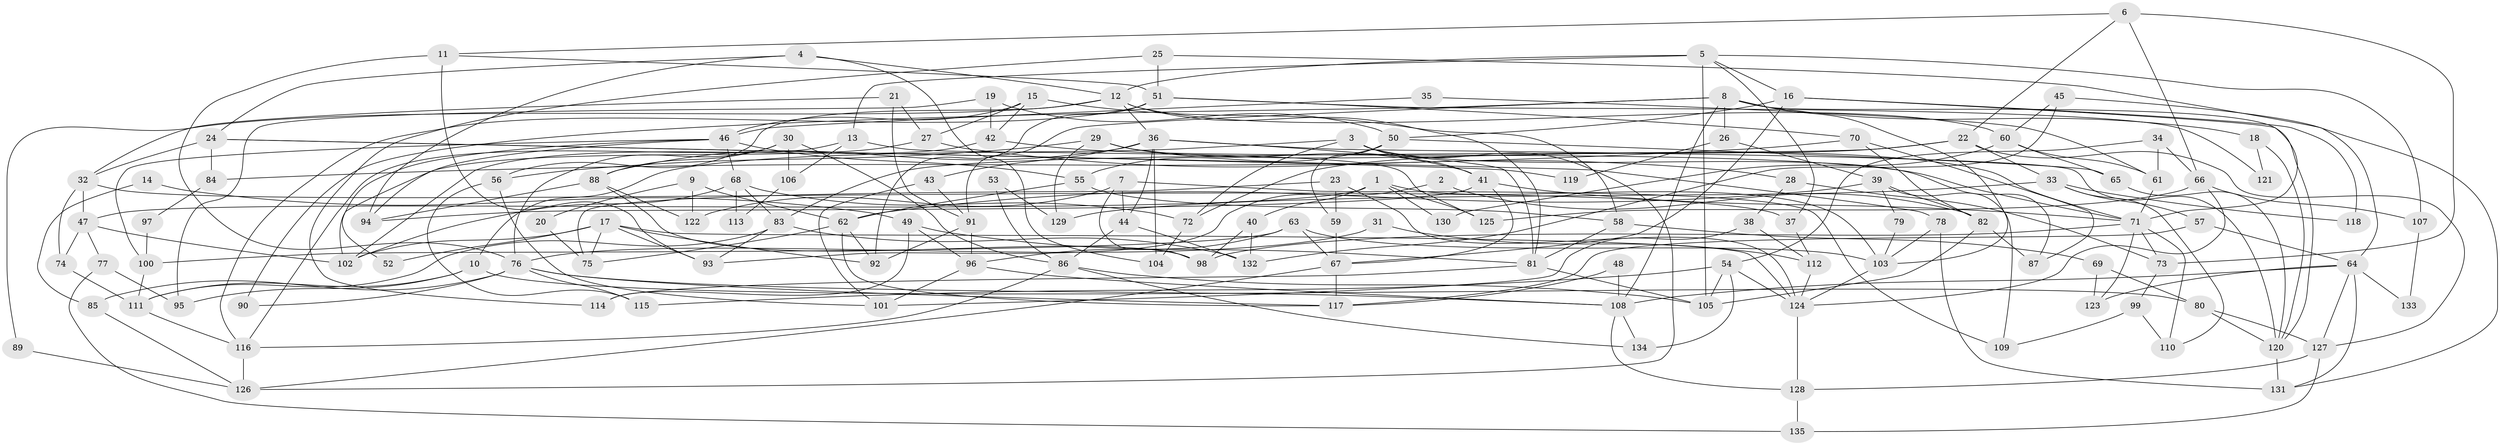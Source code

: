// Generated by graph-tools (version 1.1) at 2025/11/02/27/25 16:11:22]
// undirected, 135 vertices, 270 edges
graph export_dot {
graph [start="1"]
  node [color=gray90,style=filled];
  1;
  2;
  3;
  4;
  5;
  6;
  7;
  8;
  9;
  10;
  11;
  12;
  13;
  14;
  15;
  16;
  17;
  18;
  19;
  20;
  21;
  22;
  23;
  24;
  25;
  26;
  27;
  28;
  29;
  30;
  31;
  32;
  33;
  34;
  35;
  36;
  37;
  38;
  39;
  40;
  41;
  42;
  43;
  44;
  45;
  46;
  47;
  48;
  49;
  50;
  51;
  52;
  53;
  54;
  55;
  56;
  57;
  58;
  59;
  60;
  61;
  62;
  63;
  64;
  65;
  66;
  67;
  68;
  69;
  70;
  71;
  72;
  73;
  74;
  75;
  76;
  77;
  78;
  79;
  80;
  81;
  82;
  83;
  84;
  85;
  86;
  87;
  88;
  89;
  90;
  91;
  92;
  93;
  94;
  95;
  96;
  97;
  98;
  99;
  100;
  101;
  102;
  103;
  104;
  105;
  106;
  107;
  108;
  109;
  110;
  111;
  112;
  113;
  114;
  115;
  116;
  117;
  118;
  119;
  120;
  121;
  122;
  123;
  124;
  125;
  126;
  127;
  128;
  129;
  130;
  131;
  132;
  133;
  134;
  135;
  1 -- 47;
  1 -- 103;
  1 -- 40;
  1 -- 125;
  1 -- 130;
  2 -- 93;
  2 -- 82;
  3 -- 41;
  3 -- 126;
  3 -- 10;
  3 -- 72;
  3 -- 87;
  4 -- 94;
  4 -- 12;
  4 -- 24;
  4 -- 104;
  5 -- 12;
  5 -- 13;
  5 -- 16;
  5 -- 37;
  5 -- 105;
  5 -- 107;
  6 -- 66;
  6 -- 11;
  6 -- 22;
  6 -- 73;
  7 -- 44;
  7 -- 98;
  7 -- 109;
  7 -- 122;
  8 -- 91;
  8 -- 103;
  8 -- 18;
  8 -- 26;
  8 -- 90;
  8 -- 108;
  8 -- 120;
  9 -- 122;
  9 -- 62;
  9 -- 20;
  10 -- 80;
  10 -- 95;
  10 -- 111;
  11 -- 76;
  11 -- 51;
  11 -- 93;
  12 -- 36;
  12 -- 56;
  12 -- 60;
  12 -- 81;
  12 -- 89;
  13 -- 116;
  13 -- 125;
  13 -- 106;
  14 -- 49;
  14 -- 85;
  15 -- 42;
  15 -- 58;
  15 -- 27;
  15 -- 46;
  16 -- 71;
  16 -- 50;
  16 -- 67;
  16 -- 118;
  17 -- 92;
  17 -- 93;
  17 -- 52;
  17 -- 75;
  17 -- 102;
  17 -- 124;
  18 -- 120;
  18 -- 121;
  19 -- 50;
  19 -- 42;
  19 -- 95;
  20 -- 75;
  21 -- 91;
  21 -- 32;
  21 -- 27;
  22 -- 72;
  22 -- 33;
  22 -- 83;
  22 -- 127;
  23 -- 124;
  23 -- 59;
  23 -- 75;
  24 -- 78;
  24 -- 32;
  24 -- 84;
  24 -- 119;
  25 -- 51;
  25 -- 64;
  25 -- 114;
  26 -- 39;
  26 -- 119;
  27 -- 28;
  27 -- 102;
  28 -- 38;
  28 -- 73;
  29 -- 41;
  29 -- 71;
  29 -- 56;
  29 -- 129;
  30 -- 86;
  30 -- 88;
  30 -- 76;
  30 -- 106;
  31 -- 112;
  31 -- 76;
  32 -- 47;
  32 -- 37;
  32 -- 74;
  33 -- 57;
  33 -- 110;
  33 -- 118;
  33 -- 129;
  34 -- 54;
  34 -- 61;
  34 -- 66;
  35 -- 46;
  35 -- 61;
  36 -- 120;
  36 -- 81;
  36 -- 43;
  36 -- 44;
  36 -- 88;
  36 -- 104;
  37 -- 112;
  38 -- 101;
  38 -- 112;
  39 -- 82;
  39 -- 109;
  39 -- 62;
  39 -- 79;
  40 -- 98;
  40 -- 132;
  41 -- 67;
  41 -- 71;
  41 -- 94;
  42 -- 71;
  42 -- 102;
  43 -- 101;
  43 -- 91;
  44 -- 132;
  44 -- 86;
  45 -- 132;
  45 -- 60;
  45 -- 131;
  46 -- 68;
  46 -- 52;
  46 -- 55;
  46 -- 94;
  46 -- 100;
  47 -- 74;
  47 -- 102;
  47 -- 77;
  48 -- 108;
  48 -- 117;
  49 -- 114;
  49 -- 96;
  49 -- 81;
  50 -- 55;
  50 -- 59;
  50 -- 65;
  51 -- 116;
  51 -- 92;
  51 -- 70;
  51 -- 121;
  53 -- 129;
  53 -- 86;
  54 -- 105;
  54 -- 124;
  54 -- 115;
  54 -- 134;
  55 -- 62;
  55 -- 58;
  56 -- 115;
  56 -- 101;
  57 -- 117;
  57 -- 64;
  58 -- 81;
  58 -- 69;
  59 -- 67;
  60 -- 65;
  60 -- 61;
  60 -- 130;
  61 -- 71;
  62 -- 75;
  62 -- 92;
  62 -- 117;
  63 -- 100;
  63 -- 67;
  63 -- 96;
  63 -- 103;
  64 -- 108;
  64 -- 127;
  64 -- 123;
  64 -- 131;
  64 -- 133;
  65 -- 120;
  66 -- 124;
  66 -- 107;
  66 -- 125;
  67 -- 117;
  67 -- 126;
  68 -- 102;
  68 -- 72;
  68 -- 83;
  68 -- 113;
  69 -- 80;
  69 -- 123;
  70 -- 87;
  70 -- 82;
  70 -- 84;
  71 -- 73;
  71 -- 123;
  71 -- 98;
  71 -- 110;
  72 -- 104;
  73 -- 99;
  74 -- 111;
  76 -- 108;
  76 -- 85;
  76 -- 90;
  76 -- 115;
  76 -- 117;
  77 -- 95;
  77 -- 135;
  78 -- 131;
  78 -- 103;
  79 -- 103;
  80 -- 120;
  80 -- 127;
  81 -- 105;
  81 -- 114;
  82 -- 105;
  82 -- 87;
  83 -- 93;
  83 -- 111;
  83 -- 132;
  84 -- 97;
  85 -- 126;
  86 -- 105;
  86 -- 116;
  86 -- 134;
  88 -- 94;
  88 -- 98;
  88 -- 122;
  89 -- 126;
  91 -- 96;
  91 -- 92;
  96 -- 108;
  96 -- 101;
  97 -- 100;
  99 -- 110;
  99 -- 109;
  100 -- 111;
  103 -- 124;
  106 -- 113;
  107 -- 133;
  108 -- 134;
  108 -- 128;
  111 -- 116;
  112 -- 124;
  116 -- 126;
  120 -- 131;
  124 -- 128;
  127 -- 135;
  127 -- 128;
  128 -- 135;
}
